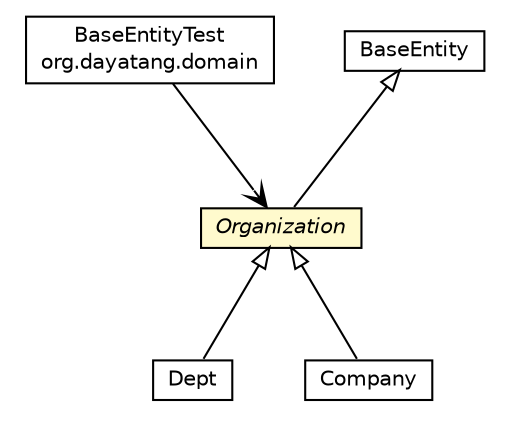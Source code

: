 #!/usr/local/bin/dot
#
# Class diagram 
# Generated by UMLGraph version R5_6_6-8-g8d7759 (http://www.umlgraph.org/)
#

digraph G {
	edge [fontname="Helvetica",fontsize=10,labelfontname="Helvetica",labelfontsize=10];
	node [fontname="Helvetica",fontsize=10,shape=plaintext];
	nodesep=0.25;
	ranksep=0.5;
	// org.dayatang.domain.BaseEntityTest
	c3923 [label=<<table title="org.dayatang.domain.BaseEntityTest" border="0" cellborder="1" cellspacing="0" cellpadding="2" port="p" href="../BaseEntityTest.html">
		<tr><td><table border="0" cellspacing="0" cellpadding="1">
<tr><td align="center" balign="center"> BaseEntityTest </td></tr>
<tr><td align="center" balign="center"> org.dayatang.domain </td></tr>
		</table></td></tr>
		</table>>, URL="../BaseEntityTest.html", fontname="Helvetica", fontcolor="black", fontsize=10.0];
	// org.dayatang.domain.entity.Organization
	c3927 [label=<<table title="org.dayatang.domain.entity.Organization" border="0" cellborder="1" cellspacing="0" cellpadding="2" port="p" bgcolor="lemonChiffon" href="./Organization.html">
		<tr><td><table border="0" cellspacing="0" cellpadding="1">
<tr><td align="center" balign="center"><font face="Helvetica-Oblique"> Organization </font></td></tr>
		</table></td></tr>
		</table>>, URL="./Organization.html", fontname="Helvetica", fontcolor="black", fontsize=10.0];
	// org.dayatang.domain.entity.Dept
	c3929 [label=<<table title="org.dayatang.domain.entity.Dept" border="0" cellborder="1" cellspacing="0" cellpadding="2" port="p" href="./Dept.html">
		<tr><td><table border="0" cellspacing="0" cellpadding="1">
<tr><td align="center" balign="center"> Dept </td></tr>
		</table></td></tr>
		</table>>, URL="./Dept.html", fontname="Helvetica", fontcolor="black", fontsize=10.0];
	// org.dayatang.domain.entity.Company
	c3930 [label=<<table title="org.dayatang.domain.entity.Company" border="0" cellborder="1" cellspacing="0" cellpadding="2" port="p" href="./Company.html">
		<tr><td><table border="0" cellspacing="0" cellpadding="1">
<tr><td align="center" balign="center"> Company </td></tr>
		</table></td></tr>
		</table>>, URL="./Company.html", fontname="Helvetica", fontcolor="black", fontsize=10.0];
	//org.dayatang.domain.entity.Organization extends BaseEntity
	c3987:p -> c3927:p [dir=back,arrowtail=empty];
	//org.dayatang.domain.entity.Dept extends org.dayatang.domain.entity.Organization
	c3927:p -> c3929:p [dir=back,arrowtail=empty];
	//org.dayatang.domain.entity.Company extends org.dayatang.domain.entity.Organization
	c3927:p -> c3930:p [dir=back,arrowtail=empty];
	// org.dayatang.domain.BaseEntityTest NAVASSOC org.dayatang.domain.entity.Organization
	c3923:p -> c3927:p [taillabel="", label=" "headlabel="", fontname="Helvetica", fontcolor="black", fontsize=10.0, color="black", arrowhead=open];
	// BaseEntity
	c3987[label=<<table title="BaseEntity" border="0" cellborder="1" cellspacing="0" cellpadding="2" port="p" href="http://java.sun.com/j2se/1.4.2/docs/api//BaseEntity.html">
		<tr><td><table border="0" cellspacing="0" cellpadding="1">
<tr><td align="center" balign="center"> BaseEntity </td></tr>
		</table></td></tr>
		</table>>, fontname="Helvetica", fontcolor="black", fontsize=10.0];
}

